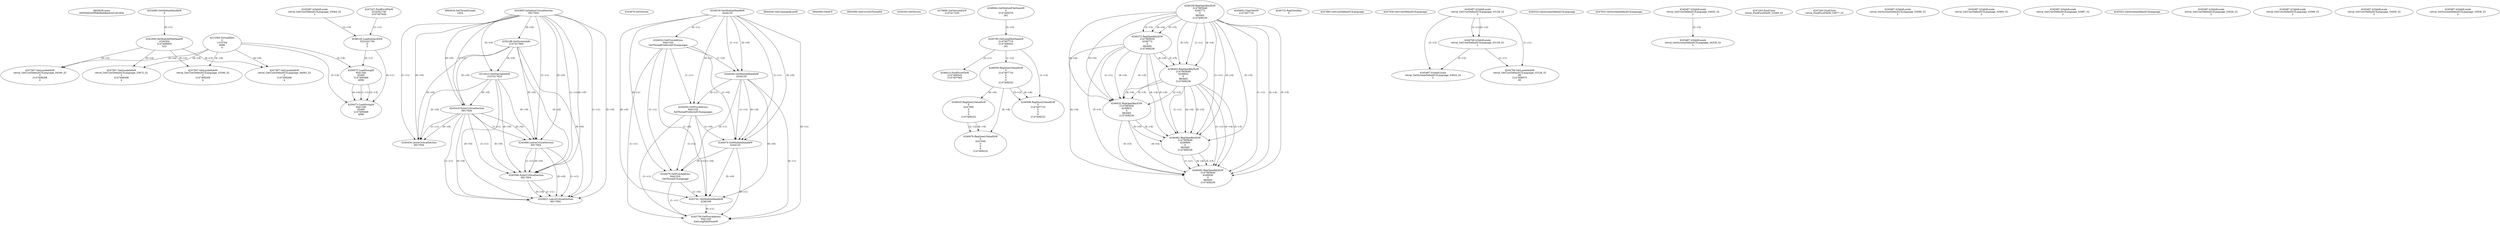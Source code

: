 // Global SCDG with merge call
digraph {
	0 [label="6850628.main
00050d42d5ff38d9eddbedc431dc283e"]
	1 [label="4254480.GetModuleHandleW
0"]
	2 [label="6844434.SetThreadLocale
1024"]
	3 [label="4243965.InitializeCriticalSection
6917004"]
	4 [label="4243979.GetVersion
"]
	5 [label="4244018.GetModuleHandleW
4244120"]
	6 [label="4244024.GetProcAddress
9441320
GetThreadPreferredUILanguages"]
	5 -> 6 [label="(0-->1)"]
	7 [label="4244044.GetModuleHandleW
4244120"]
	5 -> 7 [label="(1-->1)"]
	5 -> 7 [label="(0-->0)"]
	6 -> 7 [label="(1-->0)"]
	8 [label="4244050.GetProcAddress
9441320
SetThreadPreferredUILanguages"]
	5 -> 8 [label="(0-->1)"]
	6 -> 8 [label="(1-->1)"]
	7 -> 8 [label="(0-->1)"]
	9 [label="4244070.GetModuleHandleW
4244120"]
	5 -> 9 [label="(1-->1)"]
	7 -> 9 [label="(1-->1)"]
	5 -> 9 [label="(0-->0)"]
	6 -> 9 [label="(1-->0)"]
	7 -> 9 [label="(0-->0)"]
	8 -> 9 [label="(1-->0)"]
	10 [label="4244076.GetProcAddress
9441320
GetThreadUILanguage"]
	5 -> 10 [label="(0-->1)"]
	6 -> 10 [label="(1-->1)"]
	7 -> 10 [label="(0-->1)"]
	8 -> 10 [label="(1-->1)"]
	9 -> 10 [label="(0-->1)"]
	11 [label="4250188.GetSystemInfo
2147417660"]
	3 -> 11 [label="(0-->0)"]
	12 [label="6844540.GetCommandLineW
"]
	13 [label="4214413.GetStartupInfoW
2147417624"]
	3 -> 13 [label="(0-->0)"]
	11 -> 13 [label="(0-->0)"]
	14 [label="6844560.GetACP
"]
	15 [label="6844580.GetCurrentThreadId
"]
	16 [label="4250204.GetVersion
"]
	17 [label="4276690.GetVersionExW
2147417420"]
	18 [label="4243306.GetModuleFileNameW
4194304
2147408904
522"]
	1 -> 18 [label="(0-->1)"]
	19 [label="4248064.GetModuleFileNameW
0
2147408370
261"]
	20 [label="4215383.VirtualAlloc
0
1310704
4096
4"]
	21 [label="4246338.RegOpenKeyExW
2147483649
4246772
0
983065
2147408236"]
	22 [label="4245741.GetModuleHandleW
4246160"]
	5 -> 22 [label="(0-->0)"]
	6 -> 22 [label="(1-->0)"]
	7 -> 22 [label="(0-->0)"]
	8 -> 22 [label="(1-->0)"]
	9 -> 22 [label="(0-->0)"]
	10 -> 22 [label="(1-->0)"]
	23 [label="4245758.GetProcAddress
9441320
GetLongPathNameW"]
	5 -> 23 [label="(0-->1)"]
	6 -> 23 [label="(1-->1)"]
	7 -> 23 [label="(0-->1)"]
	8 -> 23 [label="(1-->1)"]
	9 -> 23 [label="(0-->1)"]
	10 -> 23 [label="(1-->1)"]
	22 -> 23 [label="(0-->1)"]
	24 [label="4245785.GetLongPathNameW
2147407710
2147406542
261"]
	19 -> 24 [label="(3-->3)"]
	25 [label="4245683.CharNextW
2147407716"]
	26 [label="4246014.FindFirstFileW
2147406542
2147407064"]
	24 -> 26 [label="(2-->1)"]
	27 [label="4246556.RegQueryValueExW
0
2147407710
0
0
0
2147408232"]
	24 -> 27 [label="(1-->2)"]
	28 [label="4246635.RegQueryValueExW
0
4247000
0
0
0
2147408232"]
	27 -> 28 [label="(6-->6)"]
	29 [label="4246676.RegQueryValueExW
0
4247000
0
0
0
2147408232"]
	28 -> 29 [label="(2-->2)"]
	27 -> 29 [label="(6-->6)"]
	28 -> 29 [label="(6-->6)"]
	30 [label="4246722.RegCloseKey
0"]
	31 [label="4247883.GetUserDefaultUILanguage
"]
	32 [label="4245418.EnterCriticalSection
6917004"]
	3 -> 32 [label="(1-->1)"]
	3 -> 32 [label="(0-->0)"]
	11 -> 32 [label="(0-->0)"]
	13 -> 32 [label="(0-->0)"]
	33 [label="4245454.LeaveCriticalSection
6917004"]
	3 -> 33 [label="(1-->1)"]
	32 -> 33 [label="(1-->1)"]
	3 -> 33 [label="(0-->0)"]
	11 -> 33 [label="(0-->0)"]
	13 -> 33 [label="(0-->0)"]
	32 -> 33 [label="(0-->0)"]
	34 [label="4247558.GetUserDefaultUILanguage
"]
	35 [label="4247567.GetLocaleInfoW
retval_GetUserDefaultUILanguage_34093_32
3
2147408268
4"]
	18 -> 35 [label="(0-->2)"]
	20 -> 35 [label="(4-->4)"]
	36 [label="4247247.FindFirstFileW
3224341740
2147407640"]
	37 [label="4245469.LeaveCriticalSection
6917004"]
	3 -> 37 [label="(1-->1)"]
	32 -> 37 [label="(1-->1)"]
	3 -> 37 [label="(0-->0)"]
	11 -> 37 [label="(0-->0)"]
	13 -> 37 [label="(0-->0)"]
	32 -> 37 [label="(0-->0)"]
	38 [label="4245487.IsValidLocale
retval_GetUserDefaultUILanguage_33128_32
2"]
	39 [label="4244766.IsValidLocale
retval_GetUserDefaultUILanguage_33128_32
2"]
	38 -> 39 [label="(1-->1)"]
	38 -> 39 [label="(2-->2)"]
	40 [label="4245525.GetSystemDefaultUILanguage
"]
	41 [label="4245580.EnterCriticalSection
6917004"]
	3 -> 41 [label="(1-->1)"]
	32 -> 41 [label="(1-->1)"]
	37 -> 41 [label="(1-->1)"]
	3 -> 41 [label="(0-->0)"]
	11 -> 41 [label="(0-->0)"]
	13 -> 41 [label="(0-->0)"]
	32 -> 41 [label="(0-->0)"]
	37 -> 41 [label="(0-->0)"]
	42 [label="4245621.LeaveCriticalSection
6917004"]
	3 -> 42 [label="(1-->1)"]
	32 -> 42 [label="(1-->1)"]
	37 -> 42 [label="(1-->1)"]
	41 -> 42 [label="(1-->1)"]
	3 -> 42 [label="(0-->0)"]
	11 -> 42 [label="(0-->0)"]
	13 -> 42 [label="(0-->0)"]
	32 -> 42 [label="(0-->0)"]
	37 -> 42 [label="(0-->0)"]
	41 -> 42 [label="(0-->0)"]
	43 [label="4247923.GetSystemDefaultUILanguage
"]
	44 [label="4245487.IsValidLocale
retval_GetSystemDefaultUILanguage_33624_32
2"]
	38 -> 44 [label="(2-->2)"]
	39 -> 44 [label="(2-->2)"]
	45 [label="4247567.GetLocaleInfoW
retval_GetUserDefaultUILanguage_34349_32
3
2147408268
4"]
	18 -> 45 [label="(0-->2)"]
	20 -> 45 [label="(4-->4)"]
	46 [label="4246372.RegOpenKeyExW
2147483650
4246772
0
983065
2147408236"]
	21 -> 46 [label="(2-->2)"]
	21 -> 46 [label="(4-->4)"]
	21 -> 46 [label="(5-->5)"]
	47 [label="4246402.RegOpenKeyExW
2147483649
4246832
0
983065
2147408236"]
	21 -> 47 [label="(1-->1)"]
	21 -> 47 [label="(4-->4)"]
	46 -> 47 [label="(4-->4)"]
	21 -> 47 [label="(5-->5)"]
	46 -> 47 [label="(5-->5)"]
	48 [label="4246432.RegOpenKeyExW
2147483650
4246832
0
983065
2147408236"]
	46 -> 48 [label="(1-->1)"]
	47 -> 48 [label="(2-->2)"]
	21 -> 48 [label="(4-->4)"]
	46 -> 48 [label="(4-->4)"]
	47 -> 48 [label="(4-->4)"]
	21 -> 48 [label="(5-->5)"]
	46 -> 48 [label="(5-->5)"]
	47 -> 48 [label="(5-->5)"]
	49 [label="4246462.RegOpenKeyExW
2147483649
4246884
0
983065
2147408236"]
	21 -> 49 [label="(1-->1)"]
	47 -> 49 [label="(1-->1)"]
	21 -> 49 [label="(4-->4)"]
	46 -> 49 [label="(4-->4)"]
	47 -> 49 [label="(4-->4)"]
	48 -> 49 [label="(4-->4)"]
	21 -> 49 [label="(5-->5)"]
	46 -> 49 [label="(5-->5)"]
	47 -> 49 [label="(5-->5)"]
	48 -> 49 [label="(5-->5)"]
	50 [label="4246492.RegOpenKeyExW
2147483649
4246936
0
983065
2147408236"]
	21 -> 50 [label="(1-->1)"]
	47 -> 50 [label="(1-->1)"]
	49 -> 50 [label="(1-->1)"]
	21 -> 50 [label="(4-->4)"]
	46 -> 50 [label="(4-->4)"]
	47 -> 50 [label="(4-->4)"]
	48 -> 50 [label="(4-->4)"]
	49 -> 50 [label="(4-->4)"]
	21 -> 50 [label="(5-->5)"]
	46 -> 50 [label="(5-->5)"]
	47 -> 50 [label="(5-->5)"]
	48 -> 50 [label="(5-->5)"]
	49 -> 50 [label="(5-->5)"]
	51 [label="4246599.RegQueryValueExW
0
2147407710
0
0
0
2147408232"]
	24 -> 51 [label="(1-->2)"]
	27 -> 51 [label="(2-->2)"]
	27 -> 51 [label="(6-->6)"]
	52 [label="4245487.IsValidLocale
retval_GetUserDefaultUILanguage_34055_32
2"]
	53 [label="4245487.IsValidLocale
retval_GetSystemDefaultUILanguage_34339_32
2"]
	52 -> 53 [label="(2-->2)"]
	54 [label="4244794.GetLocaleInfoW
retval_GetUserDefaultUILanguage_33128_32
89
2147408070
85"]
	38 -> 54 [label="(1-->1)"]
	39 -> 54 [label="(1-->1)"]
	55 [label="4245487.IsValidLocale
retval_GetUserDefaultUILanguage_33064_32
2"]
	56 [label="4247567.GetLocaleInfoW
retval_GetUserDefaultUILanguage_33346_32
3
2147408268
4"]
	18 -> 56 [label="(0-->2)"]
	20 -> 56 [label="(4-->4)"]
	57 [label="4247263.FindClose
retval_FindFirstFileW_33369_32"]
	58 [label="4248145.LoadLibraryExW
3224341740
0
2"]
	36 -> 58 [label="(1-->1)"]
	55 -> 58 [label="(2-->3)"]
	59 [label="4250073.LoadStringW
9441340
65485
2147409468
4096"]
	58 -> 59 [label="(0-->1)"]
	20 -> 59 [label="(3-->4)"]
	60 [label="4247567.GetLocaleInfoW
retval_GetUserDefaultUILanguage_33972_32
3
2147408268
4"]
	18 -> 60 [label="(0-->2)"]
	20 -> 60 [label="(4-->4)"]
	61 [label="4247263.FindClose
retval_FindFirstFileW_33977_32"]
	62 [label="4250073.LoadStringW
9441340
65484
2147409468
4096"]
	58 -> 62 [label="(0-->1)"]
	59 -> 62 [label="(1-->1)"]
	59 -> 62 [label="(3-->3)"]
	20 -> 62 [label="(3-->4)"]
	59 -> 62 [label="(4-->4)"]
	63 [label="4245487.IsValidLocale
retval_GetSystemDefaultUILanguage_33089_32
2"]
	64 [label="4245487.IsValidLocale
retval_GetUserDefaultUILanguage_32900_32
2"]
	65 [label="4245487.IsValidLocale
retval_GetUserDefaultUILanguage_32987_32
2"]
	66 [label="4245552.GetSystemDefaultUILanguage
"]
	67 [label="4245487.IsValidLocale
retval_GetUserDefaultUILanguage_33026_32
2"]
	68 [label="4245487.IsValidLocale
retval_GetUserDefaultUILanguage_33399_32
2"]
	69 [label="4245487.IsValidLocale
retval_GetUserDefaultUILanguage_33450_32
2"]
	70 [label="4245487.IsValidLocale
retval_GetSystemDefaultUILanguage_33936_32
2"]
}
